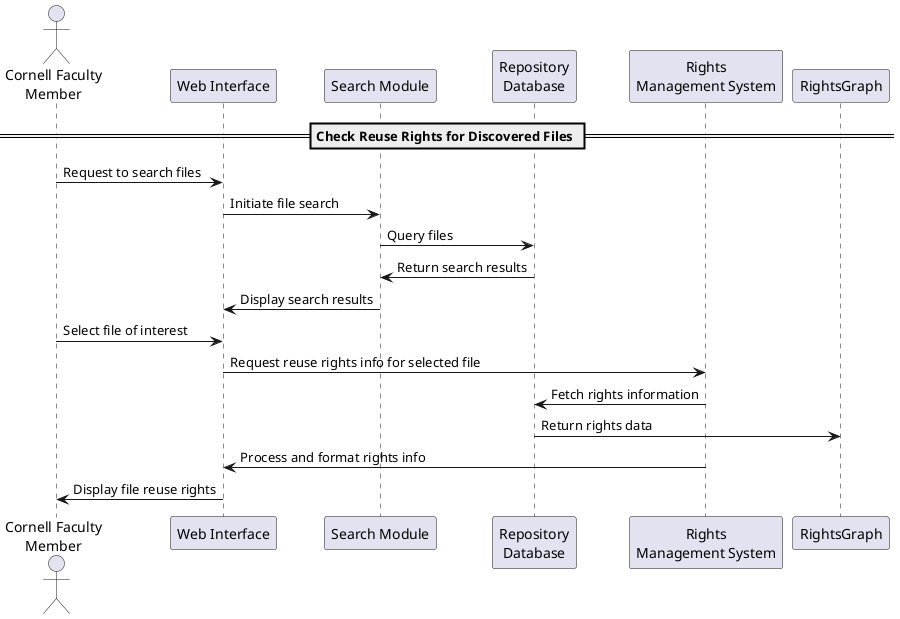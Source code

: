 @startuml
actor FacultyMember as "Cornell Faculty\nMember"
participant WebInterface as "Web Interface"
participant SearchModule as "Search Module"
participant RepositoryDB as "Repository\nDatabase"
participant RightsManagement as "Rights\nManagement System"

== Check Reuse Rights for Discovered Files ==

FacultyMember -> WebInterface: Request to search files
WebInterface -> SearchModule: Initiate file search
SearchModule -> RepositoryDB: Query files
RepositoryDB -> SearchModule: Return search results
SearchModule -> WebInterface: Display search results
FacultyMember -> WebInterface: Select file of interest

WebInterface -> RightsManagement: Request reuse rights info for selected file
RightsManagement -> RepositoryDB: Fetch rights information
RepositoryDB -> RightsGraph: Return rights data
RightsManagement -> WebInterface: Process and format rights info
WebInterface -> FacultyMember: Display file reuse rights

@enduml